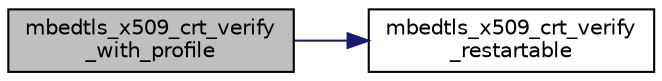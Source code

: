 digraph "mbedtls_x509_crt_verify_with_profile"
{
 // LATEX_PDF_SIZE
  edge [fontname="Helvetica",fontsize="10",labelfontname="Helvetica",labelfontsize="10"];
  node [fontname="Helvetica",fontsize="10",shape=record];
  rankdir="LR";
  Node1 [label="mbedtls_x509_crt_verify\l_with_profile",height=0.2,width=0.4,color="black", fillcolor="grey75", style="filled", fontcolor="black",tooltip="Verify the certificate signature according to profile."];
  Node1 -> Node2 [color="midnightblue",fontsize="10",style="solid",fontname="Helvetica"];
  Node2 [label="mbedtls_x509_crt_verify\l_restartable",height=0.2,width=0.4,color="black", fillcolor="white", style="filled",URL="$da/dc4/group__x509__module.html#ga3582ba9e8e28dedc39daa2caf027a9bf",tooltip="Restartable version of mbedtls_crt_verify_with_profile()"];
}
